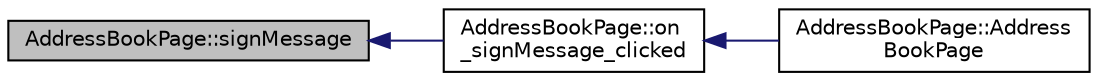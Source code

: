 digraph "AddressBookPage::signMessage"
{
  edge [fontname="Helvetica",fontsize="10",labelfontname="Helvetica",labelfontsize="10"];
  node [fontname="Helvetica",fontsize="10",shape=record];
  rankdir="LR";
  Node124 [label="AddressBookPage::signMessage",height=0.2,width=0.4,color="black", fillcolor="grey75", style="filled", fontcolor="black"];
  Node124 -> Node125 [dir="back",color="midnightblue",fontsize="10",style="solid",fontname="Helvetica"];
  Node125 [label="AddressBookPage::on\l_signMessage_clicked",height=0.2,width=0.4,color="black", fillcolor="white", style="filled",URL="$d3/d4a/class_address_book_page.html#a22938e352fa72bd932baf2d8e18bc1e1"];
  Node125 -> Node126 [dir="back",color="midnightblue",fontsize="10",style="solid",fontname="Helvetica"];
  Node126 [label="AddressBookPage::Address\lBookPage",height=0.2,width=0.4,color="black", fillcolor="white", style="filled",URL="$d3/d4a/class_address_book_page.html#ad53c82a9181ae7627c06b9c49971ec52"];
}
